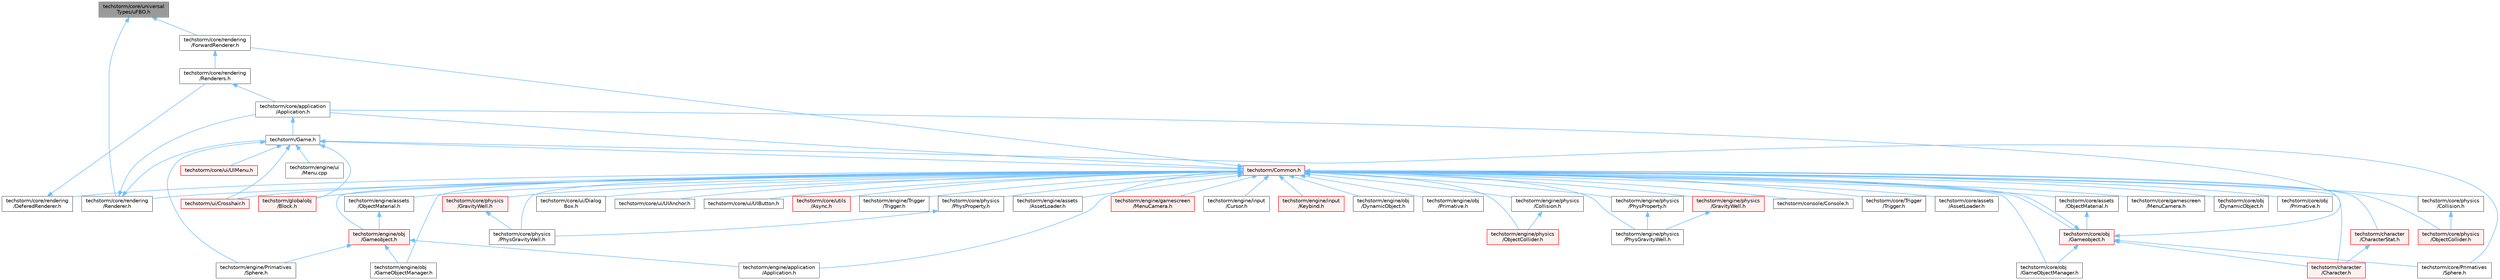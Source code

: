 digraph "techstorm/core/universalTypes/uFBO.h"
{
 // LATEX_PDF_SIZE
  bgcolor="transparent";
  edge [fontname=Helvetica,fontsize=10,labelfontname=Helvetica,labelfontsize=10];
  node [fontname=Helvetica,fontsize=10,shape=box,height=0.2,width=0.4];
  Node1 [id="Node000001",label="techstorm/core/universal\lTypes/uFBO.h",height=0.2,width=0.4,color="gray40", fillcolor="grey60", style="filled", fontcolor="black",tooltip=" "];
  Node1 -> Node2 [id="edge1_Node000001_Node000002",dir="back",color="steelblue1",style="solid",tooltip=" "];
  Node2 [id="Node000002",label="techstorm/core/rendering\l/ForwardRenderer.h",height=0.2,width=0.4,color="grey40", fillcolor="white", style="filled",URL="$core_2rendering_2_forward_renderer_8h.html",tooltip=" "];
  Node2 -> Node3 [id="edge2_Node000002_Node000003",dir="back",color="steelblue1",style="solid",tooltip=" "];
  Node3 [id="Node000003",label="techstorm/core/rendering\l/Renderers.h",height=0.2,width=0.4,color="grey40", fillcolor="white", style="filled",URL="$core_2rendering_2_renderers_8h.html",tooltip=" "];
  Node3 -> Node4 [id="edge3_Node000003_Node000004",dir="back",color="steelblue1",style="solid",tooltip=" "];
  Node4 [id="Node000004",label="techstorm/core/application\l/Application.h",height=0.2,width=0.4,color="grey40", fillcolor="white", style="filled",URL="$core_2application_2_application_8h.html",tooltip=" "];
  Node4 -> Node5 [id="edge4_Node000004_Node000005",dir="back",color="steelblue1",style="solid",tooltip=" "];
  Node5 [id="Node000005",label="techstorm/Game.h",height=0.2,width=0.4,color="grey40", fillcolor="white", style="filled",URL="$_game_8h.html",tooltip=" "];
  Node5 -> Node6 [id="edge5_Node000005_Node000006",dir="back",color="steelblue1",style="solid",tooltip=" "];
  Node6 [id="Node000006",label="techstorm/Common.h",height=0.2,width=0.4,color="red", fillcolor="#FFF0F0", style="filled",URL="$_common_8h.html",tooltip=" "];
  Node6 -> Node7 [id="edge6_Node000006_Node000007",dir="back",color="steelblue1",style="solid",tooltip=" "];
  Node7 [id="Node000007",label="techstorm/character\l/Character.h",height=0.2,width=0.4,color="red", fillcolor="#FFF0F0", style="filled",URL="$_character_8h.html",tooltip=" "];
  Node6 -> Node14 [id="edge7_Node000006_Node000014",dir="back",color="steelblue1",style="solid",tooltip=" "];
  Node14 [id="Node000014",label="techstorm/character\l/CharacterStat.h",height=0.2,width=0.4,color="red", fillcolor="#FFF0F0", style="filled",URL="$_character_stat_8h.html",tooltip=" "];
  Node14 -> Node7 [id="edge8_Node000014_Node000007",dir="back",color="steelblue1",style="solid",tooltip=" "];
  Node6 -> Node17 [id="edge9_Node000006_Node000017",dir="back",color="steelblue1",style="solid",tooltip=" "];
  Node17 [id="Node000017",label="techstorm/console/Console.h",height=0.2,width=0.4,color="grey40", fillcolor="white", style="filled",URL="$_console_8h.html",tooltip=" "];
  Node6 -> Node18 [id="edge10_Node000006_Node000018",dir="back",color="steelblue1",style="solid",tooltip=" "];
  Node18 [id="Node000018",label="techstorm/core/Trigger\l/Trigger.h",height=0.2,width=0.4,color="grey40", fillcolor="white", style="filled",URL="$core_2_trigger_2_trigger_8h.html",tooltip=" "];
  Node6 -> Node4 [id="edge11_Node000006_Node000004",dir="back",color="steelblue1",style="solid",tooltip=" "];
  Node6 -> Node19 [id="edge12_Node000006_Node000019",dir="back",color="steelblue1",style="solid",tooltip=" "];
  Node19 [id="Node000019",label="techstorm/core/assets\l/AssetLoader.h",height=0.2,width=0.4,color="grey40", fillcolor="white", style="filled",URL="$core_2assets_2_asset_loader_8h.html",tooltip=" "];
  Node6 -> Node20 [id="edge13_Node000006_Node000020",dir="back",color="steelblue1",style="solid",tooltip=" "];
  Node20 [id="Node000020",label="techstorm/core/assets\l/ObjectMaterial.h",height=0.2,width=0.4,color="grey40", fillcolor="white", style="filled",URL="$core_2assets_2_object_material_8h.html",tooltip=" "];
  Node20 -> Node21 [id="edge14_Node000020_Node000021",dir="back",color="steelblue1",style="solid",tooltip=" "];
  Node21 [id="Node000021",label="techstorm/core/obj\l/Gameobject.h",height=0.2,width=0.4,color="red", fillcolor="#FFF0F0", style="filled",URL="$core_2obj_2_gameobject_8h.html",tooltip=" "];
  Node21 -> Node6 [id="edge15_Node000021_Node000006",dir="back",color="steelblue1",style="solid",tooltip=" "];
  Node21 -> Node7 [id="edge16_Node000021_Node000007",dir="back",color="steelblue1",style="solid",tooltip=" "];
  Node21 -> Node22 [id="edge17_Node000021_Node000022",dir="back",color="steelblue1",style="solid",tooltip=" "];
  Node22 [id="Node000022",label="techstorm/core/Primatives\l/Sphere.h",height=0.2,width=0.4,color="grey40", fillcolor="white", style="filled",URL="$core_2_primatives_2_sphere_8h.html",tooltip=" "];
  Node21 -> Node4 [id="edge18_Node000021_Node000004",dir="back",color="steelblue1",style="solid",tooltip=" "];
  Node21 -> Node29 [id="edge19_Node000021_Node000029",dir="back",color="steelblue1",style="solid",tooltip=" "];
  Node29 [id="Node000029",label="techstorm/core/obj\l/GameObjectManager.h",height=0.2,width=0.4,color="grey40", fillcolor="white", style="filled",URL="$core_2obj_2_game_object_manager_8h.html",tooltip=" "];
  Node6 -> Node41 [id="edge20_Node000006_Node000041",dir="back",color="steelblue1",style="solid",tooltip=" "];
  Node41 [id="Node000041",label="techstorm/core/gamescreen\l/MenuCamera.h",height=0.2,width=0.4,color="grey40", fillcolor="white", style="filled",URL="$core_2gamescreen_2_menu_camera_8h.html",tooltip=" "];
  Node6 -> Node42 [id="edge21_Node000006_Node000042",dir="back",color="steelblue1",style="solid",tooltip=" "];
  Node42 [id="Node000042",label="techstorm/core/obj\l/DynamicObject.h",height=0.2,width=0.4,color="grey40", fillcolor="white", style="filled",URL="$core_2obj_2_dynamic_object_8h.html",tooltip=" "];
  Node6 -> Node29 [id="edge22_Node000006_Node000029",dir="back",color="steelblue1",style="solid",tooltip=" "];
  Node6 -> Node21 [id="edge23_Node000006_Node000021",dir="back",color="steelblue1",style="solid",tooltip=" "];
  Node6 -> Node43 [id="edge24_Node000006_Node000043",dir="back",color="steelblue1",style="solid",tooltip=" "];
  Node43 [id="Node000043",label="techstorm/core/obj\l/Primative.h",height=0.2,width=0.4,color="grey40", fillcolor="white", style="filled",URL="$core_2obj_2_primative_8h.html",tooltip=" "];
  Node6 -> Node44 [id="edge25_Node000006_Node000044",dir="back",color="steelblue1",style="solid",tooltip=" "];
  Node44 [id="Node000044",label="techstorm/core/physics\l/Collision.h",height=0.2,width=0.4,color="grey40", fillcolor="white", style="filled",URL="$core_2physics_2_collision_8h.html",tooltip=" "];
  Node44 -> Node45 [id="edge26_Node000044_Node000045",dir="back",color="steelblue1",style="solid",tooltip=" "];
  Node45 [id="Node000045",label="techstorm/core/physics\l/ObjectCollider.h",height=0.2,width=0.4,color="red", fillcolor="#FFF0F0", style="filled",URL="$core_2physics_2_object_collider_8h.html",tooltip=" "];
  Node6 -> Node47 [id="edge27_Node000006_Node000047",dir="back",color="steelblue1",style="solid",tooltip=" "];
  Node47 [id="Node000047",label="techstorm/core/physics\l/GravityWell.h",height=0.2,width=0.4,color="red", fillcolor="#FFF0F0", style="filled",URL="$core_2physics_2_gravity_well_8h.html",tooltip=" "];
  Node47 -> Node49 [id="edge28_Node000047_Node000049",dir="back",color="steelblue1",style="solid",tooltip=" "];
  Node49 [id="Node000049",label="techstorm/core/physics\l/PhysGravityWell.h",height=0.2,width=0.4,color="grey40", fillcolor="white", style="filled",URL="$core_2physics_2_phys_gravity_well_8h.html",tooltip=" "];
  Node6 -> Node45 [id="edge29_Node000006_Node000045",dir="back",color="steelblue1",style="solid",tooltip=" "];
  Node6 -> Node49 [id="edge30_Node000006_Node000049",dir="back",color="steelblue1",style="solid",tooltip=" "];
  Node6 -> Node50 [id="edge31_Node000006_Node000050",dir="back",color="steelblue1",style="solid",tooltip=" "];
  Node50 [id="Node000050",label="techstorm/core/physics\l/PhysProperty.h",height=0.2,width=0.4,color="grey40", fillcolor="white", style="filled",URL="$core_2physics_2_phys_property_8h.html",tooltip=" "];
  Node50 -> Node49 [id="edge32_Node000050_Node000049",dir="back",color="steelblue1",style="solid",tooltip=" "];
  Node6 -> Node51 [id="edge33_Node000006_Node000051",dir="back",color="steelblue1",style="solid",tooltip=" "];
  Node51 [id="Node000051",label="techstorm/core/rendering\l/DeferedRenderer.h",height=0.2,width=0.4,color="grey40", fillcolor="white", style="filled",URL="$core_2rendering_2_defered_renderer_8h.html",tooltip=" "];
  Node51 -> Node3 [id="edge34_Node000051_Node000003",dir="back",color="steelblue1",style="solid",tooltip=" "];
  Node6 -> Node2 [id="edge35_Node000006_Node000002",dir="back",color="steelblue1",style="solid",tooltip=" "];
  Node6 -> Node52 [id="edge36_Node000006_Node000052",dir="back",color="steelblue1",style="solid",tooltip=" "];
  Node52 [id="Node000052",label="techstorm/core/rendering\l/Renderer.h",height=0.2,width=0.4,color="grey40", fillcolor="white", style="filled",URL="$core_2rendering_2_renderer_8h.html",tooltip=" "];
  Node52 -> Node5 [id="edge37_Node000052_Node000005",dir="back",color="steelblue1",style="solid",tooltip=" "];
  Node52 -> Node4 [id="edge38_Node000052_Node000004",dir="back",color="steelblue1",style="solid",tooltip=" "];
  Node6 -> Node53 [id="edge39_Node000006_Node000053",dir="back",color="steelblue1",style="solid",tooltip=" "];
  Node53 [id="Node000053",label="techstorm/core/ui/Dialog\lBox.h",height=0.2,width=0.4,color="grey40", fillcolor="white", style="filled",URL="$core_2ui_2_dialog_box_8h.html",tooltip=" "];
  Node6 -> Node54 [id="edge40_Node000006_Node000054",dir="back",color="steelblue1",style="solid",tooltip=" "];
  Node54 [id="Node000054",label="techstorm/core/ui/UIAnchor.h",height=0.2,width=0.4,color="grey40", fillcolor="white", style="filled",URL="$core_2ui_2_u_i_anchor_8h.html",tooltip=" "];
  Node6 -> Node55 [id="edge41_Node000006_Node000055",dir="back",color="steelblue1",style="solid",tooltip=" "];
  Node55 [id="Node000055",label="techstorm/core/ui/UIButton.h",height=0.2,width=0.4,color="grey40", fillcolor="white", style="filled",URL="$core_2ui_2_u_i_button_8h.html",tooltip=" "];
  Node6 -> Node56 [id="edge42_Node000006_Node000056",dir="back",color="steelblue1",style="solid",tooltip=" "];
  Node56 [id="Node000056",label="techstorm/core/utils\l/Async.h",height=0.2,width=0.4,color="red", fillcolor="#FFF0F0", style="filled",URL="$core_2utils_2_async_8h.html",tooltip=" "];
  Node6 -> Node58 [id="edge43_Node000006_Node000058",dir="back",color="steelblue1",style="solid",tooltip=" "];
  Node58 [id="Node000058",label="techstorm/engine/Trigger\l/Trigger.h",height=0.2,width=0.4,color="grey40", fillcolor="white", style="filled",URL="$engine_2_trigger_2_trigger_8h.html",tooltip=" "];
  Node6 -> Node11 [id="edge44_Node000006_Node000011",dir="back",color="steelblue1",style="solid",tooltip=" "];
  Node11 [id="Node000011",label="techstorm/engine/application\l/Application.h",height=0.2,width=0.4,color="grey40", fillcolor="white", style="filled",URL="$engine_2application_2_application_8h.html",tooltip=" "];
  Node6 -> Node59 [id="edge45_Node000006_Node000059",dir="back",color="steelblue1",style="solid",tooltip=" "];
  Node59 [id="Node000059",label="techstorm/engine/assets\l/AssetLoader.h",height=0.2,width=0.4,color="grey40", fillcolor="white", style="filled",URL="$engine_2assets_2_asset_loader_8h.html",tooltip=" "];
  Node6 -> Node60 [id="edge46_Node000006_Node000060",dir="back",color="steelblue1",style="solid",tooltip=" "];
  Node60 [id="Node000060",label="techstorm/engine/assets\l/ObjectMaterial.h",height=0.2,width=0.4,color="grey40", fillcolor="white", style="filled",URL="$engine_2assets_2_object_material_8h.html",tooltip=" "];
  Node60 -> Node61 [id="edge47_Node000060_Node000061",dir="back",color="steelblue1",style="solid",tooltip=" "];
  Node61 [id="Node000061",label="techstorm/engine/obj\l/Gameobject.h",height=0.2,width=0.4,color="red", fillcolor="#FFF0F0", style="filled",URL="$engine_2obj_2_gameobject_8h.html",tooltip=" "];
  Node61 -> Node62 [id="edge48_Node000061_Node000062",dir="back",color="steelblue1",style="solid",tooltip=" "];
  Node62 [id="Node000062",label="techstorm/engine/Primatives\l/Sphere.h",height=0.2,width=0.4,color="grey40", fillcolor="white", style="filled",URL="$engine_2_primatives_2_sphere_8h.html",tooltip=" "];
  Node61 -> Node11 [id="edge49_Node000061_Node000011",dir="back",color="steelblue1",style="solid",tooltip=" "];
  Node61 -> Node68 [id="edge50_Node000061_Node000068",dir="back",color="steelblue1",style="solid",tooltip=" "];
  Node68 [id="Node000068",label="techstorm/engine/obj\l/GameObjectManager.h",height=0.2,width=0.4,color="grey40", fillcolor="white", style="filled",URL="$engine_2obj_2_game_object_manager_8h.html",tooltip=" "];
  Node6 -> Node73 [id="edge51_Node000006_Node000073",dir="back",color="steelblue1",style="solid",tooltip=" "];
  Node73 [id="Node000073",label="techstorm/engine/gamescreen\l/MenuCamera.h",height=0.2,width=0.4,color="red", fillcolor="#FFF0F0", style="filled",URL="$engine_2gamescreen_2_menu_camera_8h.html",tooltip=" "];
  Node6 -> Node76 [id="edge52_Node000006_Node000076",dir="back",color="steelblue1",style="solid",tooltip=" "];
  Node76 [id="Node000076",label="techstorm/engine/input\l/Cursor.h",height=0.2,width=0.4,color="grey40", fillcolor="white", style="filled",URL="$engine_2input_2_cursor_8h.html",tooltip=" "];
  Node6 -> Node77 [id="edge53_Node000006_Node000077",dir="back",color="steelblue1",style="solid",tooltip=" "];
  Node77 [id="Node000077",label="techstorm/engine/input\l/Keybind.h",height=0.2,width=0.4,color="red", fillcolor="#FFF0F0", style="filled",URL="$engine_2input_2_keybind_8h.html",tooltip=" "];
  Node6 -> Node79 [id="edge54_Node000006_Node000079",dir="back",color="steelblue1",style="solid",tooltip=" "];
  Node79 [id="Node000079",label="techstorm/engine/obj\l/DynamicObject.h",height=0.2,width=0.4,color="grey40", fillcolor="white", style="filled",URL="$engine_2obj_2_dynamic_object_8h.html",tooltip=" "];
  Node6 -> Node68 [id="edge55_Node000006_Node000068",dir="back",color="steelblue1",style="solid",tooltip=" "];
  Node6 -> Node61 [id="edge56_Node000006_Node000061",dir="back",color="steelblue1",style="solid",tooltip=" "];
  Node6 -> Node80 [id="edge57_Node000006_Node000080",dir="back",color="steelblue1",style="solid",tooltip=" "];
  Node80 [id="Node000080",label="techstorm/engine/obj\l/Primative.h",height=0.2,width=0.4,color="grey40", fillcolor="white", style="filled",URL="$engine_2obj_2_primative_8h.html",tooltip=" "];
  Node6 -> Node81 [id="edge58_Node000006_Node000081",dir="back",color="steelblue1",style="solid",tooltip=" "];
  Node81 [id="Node000081",label="techstorm/engine/physics\l/Collision.h",height=0.2,width=0.4,color="grey40", fillcolor="white", style="filled",URL="$engine_2physics_2_collision_8h.html",tooltip=" "];
  Node81 -> Node82 [id="edge59_Node000081_Node000082",dir="back",color="steelblue1",style="solid",tooltip=" "];
  Node82 [id="Node000082",label="techstorm/engine/physics\l/ObjectCollider.h",height=0.2,width=0.4,color="red", fillcolor="#FFF0F0", style="filled",URL="$engine_2physics_2_object_collider_8h.html",tooltip=" "];
  Node6 -> Node84 [id="edge60_Node000006_Node000084",dir="back",color="steelblue1",style="solid",tooltip=" "];
  Node84 [id="Node000084",label="techstorm/engine/physics\l/GravityWell.h",height=0.2,width=0.4,color="red", fillcolor="#FFF0F0", style="filled",URL="$engine_2physics_2_gravity_well_8h.html",tooltip=" "];
  Node84 -> Node86 [id="edge61_Node000084_Node000086",dir="back",color="steelblue1",style="solid",tooltip=" "];
  Node86 [id="Node000086",label="techstorm/engine/physics\l/PhysGravityWell.h",height=0.2,width=0.4,color="grey40", fillcolor="white", style="filled",URL="$engine_2physics_2_phys_gravity_well_8h.html",tooltip=" "];
  Node6 -> Node82 [id="edge62_Node000006_Node000082",dir="back",color="steelblue1",style="solid",tooltip=" "];
  Node6 -> Node86 [id="edge63_Node000006_Node000086",dir="back",color="steelblue1",style="solid",tooltip=" "];
  Node6 -> Node87 [id="edge64_Node000006_Node000087",dir="back",color="steelblue1",style="solid",tooltip=" "];
  Node87 [id="Node000087",label="techstorm/engine/physics\l/PhysProperty.h",height=0.2,width=0.4,color="grey40", fillcolor="white", style="filled",URL="$engine_2physics_2_phys_property_8h.html",tooltip=" "];
  Node87 -> Node86 [id="edge65_Node000087_Node000086",dir="back",color="steelblue1",style="solid",tooltip=" "];
  Node6 -> Node105 [id="edge66_Node000006_Node000105",dir="back",color="steelblue1",style="solid",tooltip=" "];
  Node105 [id="Node000105",label="techstorm/globalobj\l/Block.h",height=0.2,width=0.4,color="red", fillcolor="#FFF0F0", style="filled",URL="$_block_8h.html",tooltip=" "];
  Node6 -> Node119 [id="edge67_Node000006_Node000119",dir="back",color="steelblue1",style="solid",tooltip=" "];
  Node119 [id="Node000119",label="techstorm/ui/Crosshair.h",height=0.2,width=0.4,color="red", fillcolor="#FFF0F0", style="filled",URL="$_crosshair_8h.html",tooltip=" "];
  Node5 -> Node22 [id="edge68_Node000005_Node000022",dir="back",color="steelblue1",style="solid",tooltip=" "];
  Node5 -> Node121 [id="edge69_Node000005_Node000121",dir="back",color="steelblue1",style="solid",tooltip=" "];
  Node121 [id="Node000121",label="techstorm/core/ui/UIMenu.h",height=0.2,width=0.4,color="red", fillcolor="#FFF0F0", style="filled",URL="$_u_i_menu_8h.html",tooltip=" "];
  Node5 -> Node62 [id="edge70_Node000005_Node000062",dir="back",color="steelblue1",style="solid",tooltip=" "];
  Node5 -> Node75 [id="edge71_Node000005_Node000075",dir="back",color="steelblue1",style="solid",tooltip=" "];
  Node75 [id="Node000075",label="techstorm/engine/ui\l/Menu.cpp",height=0.2,width=0.4,color="grey40", fillcolor="white", style="filled",URL="$_menu_8cpp.html",tooltip=" "];
  Node5 -> Node105 [id="edge72_Node000005_Node000105",dir="back",color="steelblue1",style="solid",tooltip=" "];
  Node5 -> Node119 [id="edge73_Node000005_Node000119",dir="back",color="steelblue1",style="solid",tooltip=" "];
  Node1 -> Node52 [id="edge74_Node000001_Node000052",dir="back",color="steelblue1",style="solid",tooltip=" "];
}

